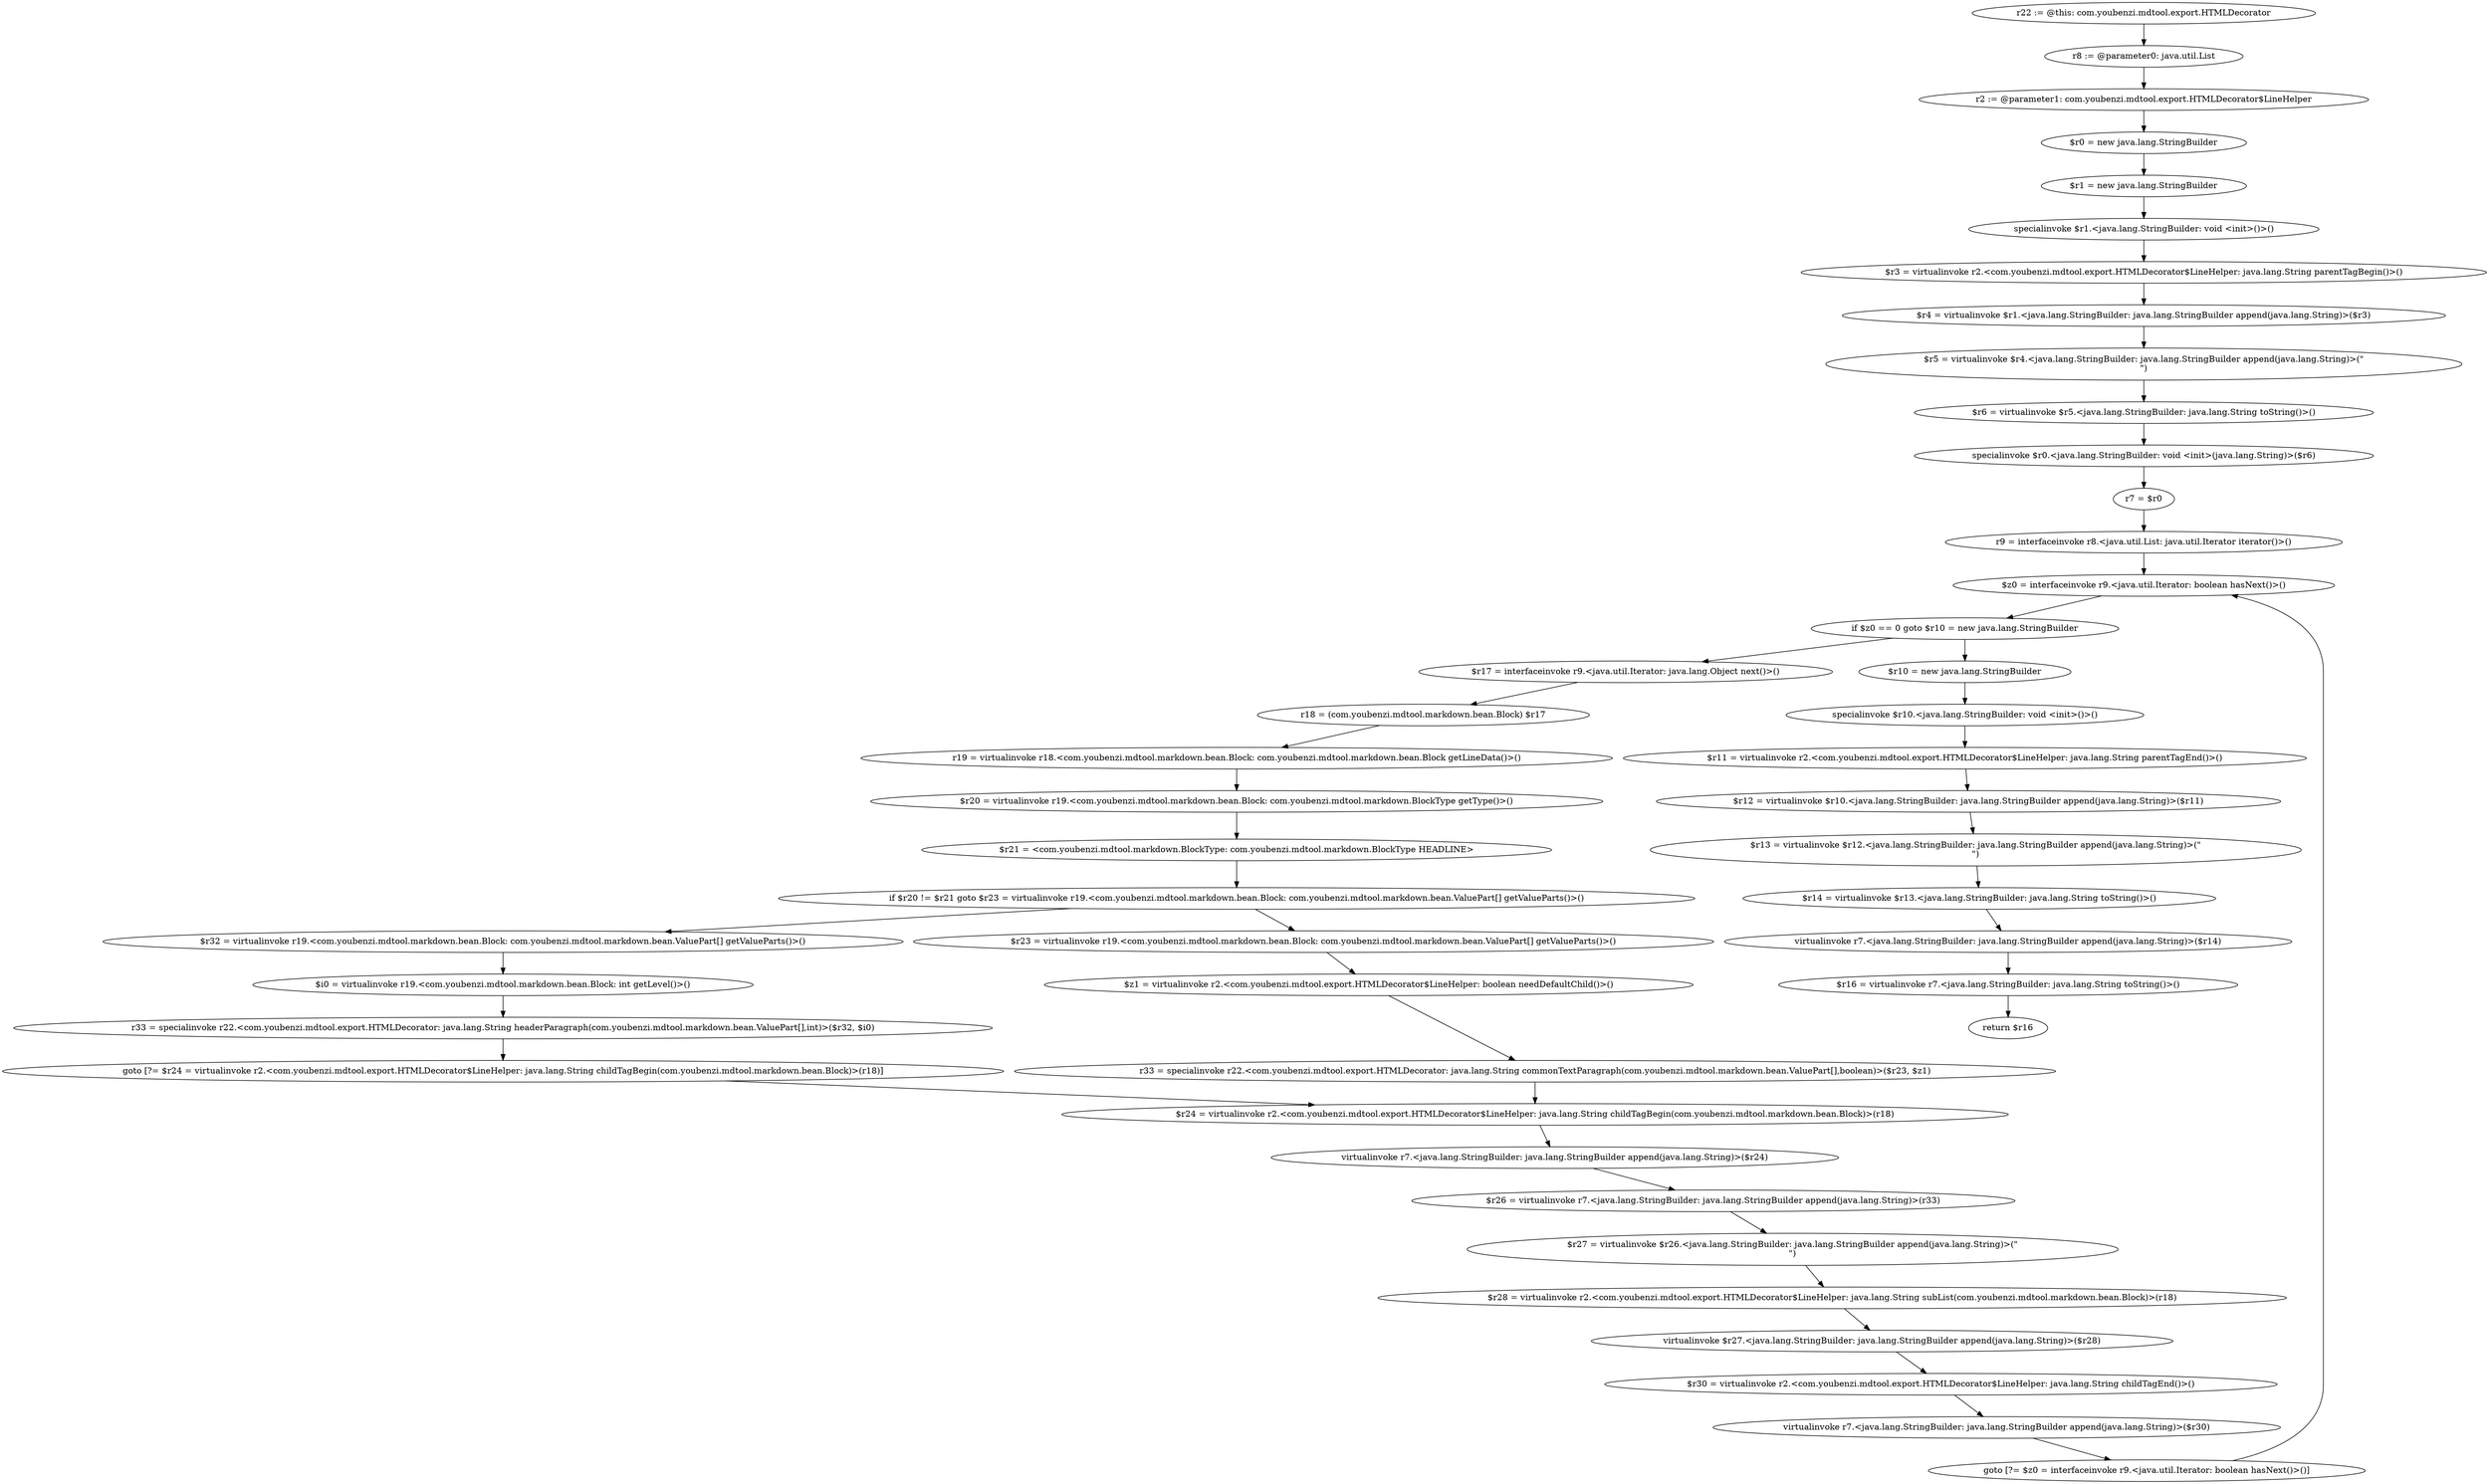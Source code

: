 digraph "unitGraph" {
    "r22 := @this: com.youbenzi.mdtool.export.HTMLDecorator"
    "r8 := @parameter0: java.util.List"
    "r2 := @parameter1: com.youbenzi.mdtool.export.HTMLDecorator$LineHelper"
    "$r0 = new java.lang.StringBuilder"
    "$r1 = new java.lang.StringBuilder"
    "specialinvoke $r1.<java.lang.StringBuilder: void <init>()>()"
    "$r3 = virtualinvoke r2.<com.youbenzi.mdtool.export.HTMLDecorator$LineHelper: java.lang.String parentTagBegin()>()"
    "$r4 = virtualinvoke $r1.<java.lang.StringBuilder: java.lang.StringBuilder append(java.lang.String)>($r3)"
    "$r5 = virtualinvoke $r4.<java.lang.StringBuilder: java.lang.StringBuilder append(java.lang.String)>(\"\n\")"
    "$r6 = virtualinvoke $r5.<java.lang.StringBuilder: java.lang.String toString()>()"
    "specialinvoke $r0.<java.lang.StringBuilder: void <init>(java.lang.String)>($r6)"
    "r7 = $r0"
    "r9 = interfaceinvoke r8.<java.util.List: java.util.Iterator iterator()>()"
    "$z0 = interfaceinvoke r9.<java.util.Iterator: boolean hasNext()>()"
    "if $z0 == 0 goto $r10 = new java.lang.StringBuilder"
    "$r17 = interfaceinvoke r9.<java.util.Iterator: java.lang.Object next()>()"
    "r18 = (com.youbenzi.mdtool.markdown.bean.Block) $r17"
    "r19 = virtualinvoke r18.<com.youbenzi.mdtool.markdown.bean.Block: com.youbenzi.mdtool.markdown.bean.Block getLineData()>()"
    "$r20 = virtualinvoke r19.<com.youbenzi.mdtool.markdown.bean.Block: com.youbenzi.mdtool.markdown.BlockType getType()>()"
    "$r21 = <com.youbenzi.mdtool.markdown.BlockType: com.youbenzi.mdtool.markdown.BlockType HEADLINE>"
    "if $r20 != $r21 goto $r23 = virtualinvoke r19.<com.youbenzi.mdtool.markdown.bean.Block: com.youbenzi.mdtool.markdown.bean.ValuePart[] getValueParts()>()"
    "$r32 = virtualinvoke r19.<com.youbenzi.mdtool.markdown.bean.Block: com.youbenzi.mdtool.markdown.bean.ValuePart[] getValueParts()>()"
    "$i0 = virtualinvoke r19.<com.youbenzi.mdtool.markdown.bean.Block: int getLevel()>()"
    "r33 = specialinvoke r22.<com.youbenzi.mdtool.export.HTMLDecorator: java.lang.String headerParagraph(com.youbenzi.mdtool.markdown.bean.ValuePart[],int)>($r32, $i0)"
    "goto [?= $r24 = virtualinvoke r2.<com.youbenzi.mdtool.export.HTMLDecorator$LineHelper: java.lang.String childTagBegin(com.youbenzi.mdtool.markdown.bean.Block)>(r18)]"
    "$r23 = virtualinvoke r19.<com.youbenzi.mdtool.markdown.bean.Block: com.youbenzi.mdtool.markdown.bean.ValuePart[] getValueParts()>()"
    "$z1 = virtualinvoke r2.<com.youbenzi.mdtool.export.HTMLDecorator$LineHelper: boolean needDefaultChild()>()"
    "r33 = specialinvoke r22.<com.youbenzi.mdtool.export.HTMLDecorator: java.lang.String commonTextParagraph(com.youbenzi.mdtool.markdown.bean.ValuePart[],boolean)>($r23, $z1)"
    "$r24 = virtualinvoke r2.<com.youbenzi.mdtool.export.HTMLDecorator$LineHelper: java.lang.String childTagBegin(com.youbenzi.mdtool.markdown.bean.Block)>(r18)"
    "virtualinvoke r7.<java.lang.StringBuilder: java.lang.StringBuilder append(java.lang.String)>($r24)"
    "$r26 = virtualinvoke r7.<java.lang.StringBuilder: java.lang.StringBuilder append(java.lang.String)>(r33)"
    "$r27 = virtualinvoke $r26.<java.lang.StringBuilder: java.lang.StringBuilder append(java.lang.String)>(\"\n\")"
    "$r28 = virtualinvoke r2.<com.youbenzi.mdtool.export.HTMLDecorator$LineHelper: java.lang.String subList(com.youbenzi.mdtool.markdown.bean.Block)>(r18)"
    "virtualinvoke $r27.<java.lang.StringBuilder: java.lang.StringBuilder append(java.lang.String)>($r28)"
    "$r30 = virtualinvoke r2.<com.youbenzi.mdtool.export.HTMLDecorator$LineHelper: java.lang.String childTagEnd()>()"
    "virtualinvoke r7.<java.lang.StringBuilder: java.lang.StringBuilder append(java.lang.String)>($r30)"
    "goto [?= $z0 = interfaceinvoke r9.<java.util.Iterator: boolean hasNext()>()]"
    "$r10 = new java.lang.StringBuilder"
    "specialinvoke $r10.<java.lang.StringBuilder: void <init>()>()"
    "$r11 = virtualinvoke r2.<com.youbenzi.mdtool.export.HTMLDecorator$LineHelper: java.lang.String parentTagEnd()>()"
    "$r12 = virtualinvoke $r10.<java.lang.StringBuilder: java.lang.StringBuilder append(java.lang.String)>($r11)"
    "$r13 = virtualinvoke $r12.<java.lang.StringBuilder: java.lang.StringBuilder append(java.lang.String)>(\"\n\")"
    "$r14 = virtualinvoke $r13.<java.lang.StringBuilder: java.lang.String toString()>()"
    "virtualinvoke r7.<java.lang.StringBuilder: java.lang.StringBuilder append(java.lang.String)>($r14)"
    "$r16 = virtualinvoke r7.<java.lang.StringBuilder: java.lang.String toString()>()"
    "return $r16"
    "r22 := @this: com.youbenzi.mdtool.export.HTMLDecorator"->"r8 := @parameter0: java.util.List";
    "r8 := @parameter0: java.util.List"->"r2 := @parameter1: com.youbenzi.mdtool.export.HTMLDecorator$LineHelper";
    "r2 := @parameter1: com.youbenzi.mdtool.export.HTMLDecorator$LineHelper"->"$r0 = new java.lang.StringBuilder";
    "$r0 = new java.lang.StringBuilder"->"$r1 = new java.lang.StringBuilder";
    "$r1 = new java.lang.StringBuilder"->"specialinvoke $r1.<java.lang.StringBuilder: void <init>()>()";
    "specialinvoke $r1.<java.lang.StringBuilder: void <init>()>()"->"$r3 = virtualinvoke r2.<com.youbenzi.mdtool.export.HTMLDecorator$LineHelper: java.lang.String parentTagBegin()>()";
    "$r3 = virtualinvoke r2.<com.youbenzi.mdtool.export.HTMLDecorator$LineHelper: java.lang.String parentTagBegin()>()"->"$r4 = virtualinvoke $r1.<java.lang.StringBuilder: java.lang.StringBuilder append(java.lang.String)>($r3)";
    "$r4 = virtualinvoke $r1.<java.lang.StringBuilder: java.lang.StringBuilder append(java.lang.String)>($r3)"->"$r5 = virtualinvoke $r4.<java.lang.StringBuilder: java.lang.StringBuilder append(java.lang.String)>(\"\n\")";
    "$r5 = virtualinvoke $r4.<java.lang.StringBuilder: java.lang.StringBuilder append(java.lang.String)>(\"\n\")"->"$r6 = virtualinvoke $r5.<java.lang.StringBuilder: java.lang.String toString()>()";
    "$r6 = virtualinvoke $r5.<java.lang.StringBuilder: java.lang.String toString()>()"->"specialinvoke $r0.<java.lang.StringBuilder: void <init>(java.lang.String)>($r6)";
    "specialinvoke $r0.<java.lang.StringBuilder: void <init>(java.lang.String)>($r6)"->"r7 = $r0";
    "r7 = $r0"->"r9 = interfaceinvoke r8.<java.util.List: java.util.Iterator iterator()>()";
    "r9 = interfaceinvoke r8.<java.util.List: java.util.Iterator iterator()>()"->"$z0 = interfaceinvoke r9.<java.util.Iterator: boolean hasNext()>()";
    "$z0 = interfaceinvoke r9.<java.util.Iterator: boolean hasNext()>()"->"if $z0 == 0 goto $r10 = new java.lang.StringBuilder";
    "if $z0 == 0 goto $r10 = new java.lang.StringBuilder"->"$r17 = interfaceinvoke r9.<java.util.Iterator: java.lang.Object next()>()";
    "if $z0 == 0 goto $r10 = new java.lang.StringBuilder"->"$r10 = new java.lang.StringBuilder";
    "$r17 = interfaceinvoke r9.<java.util.Iterator: java.lang.Object next()>()"->"r18 = (com.youbenzi.mdtool.markdown.bean.Block) $r17";
    "r18 = (com.youbenzi.mdtool.markdown.bean.Block) $r17"->"r19 = virtualinvoke r18.<com.youbenzi.mdtool.markdown.bean.Block: com.youbenzi.mdtool.markdown.bean.Block getLineData()>()";
    "r19 = virtualinvoke r18.<com.youbenzi.mdtool.markdown.bean.Block: com.youbenzi.mdtool.markdown.bean.Block getLineData()>()"->"$r20 = virtualinvoke r19.<com.youbenzi.mdtool.markdown.bean.Block: com.youbenzi.mdtool.markdown.BlockType getType()>()";
    "$r20 = virtualinvoke r19.<com.youbenzi.mdtool.markdown.bean.Block: com.youbenzi.mdtool.markdown.BlockType getType()>()"->"$r21 = <com.youbenzi.mdtool.markdown.BlockType: com.youbenzi.mdtool.markdown.BlockType HEADLINE>";
    "$r21 = <com.youbenzi.mdtool.markdown.BlockType: com.youbenzi.mdtool.markdown.BlockType HEADLINE>"->"if $r20 != $r21 goto $r23 = virtualinvoke r19.<com.youbenzi.mdtool.markdown.bean.Block: com.youbenzi.mdtool.markdown.bean.ValuePart[] getValueParts()>()";
    "if $r20 != $r21 goto $r23 = virtualinvoke r19.<com.youbenzi.mdtool.markdown.bean.Block: com.youbenzi.mdtool.markdown.bean.ValuePart[] getValueParts()>()"->"$r32 = virtualinvoke r19.<com.youbenzi.mdtool.markdown.bean.Block: com.youbenzi.mdtool.markdown.bean.ValuePart[] getValueParts()>()";
    "if $r20 != $r21 goto $r23 = virtualinvoke r19.<com.youbenzi.mdtool.markdown.bean.Block: com.youbenzi.mdtool.markdown.bean.ValuePart[] getValueParts()>()"->"$r23 = virtualinvoke r19.<com.youbenzi.mdtool.markdown.bean.Block: com.youbenzi.mdtool.markdown.bean.ValuePart[] getValueParts()>()";
    "$r32 = virtualinvoke r19.<com.youbenzi.mdtool.markdown.bean.Block: com.youbenzi.mdtool.markdown.bean.ValuePart[] getValueParts()>()"->"$i0 = virtualinvoke r19.<com.youbenzi.mdtool.markdown.bean.Block: int getLevel()>()";
    "$i0 = virtualinvoke r19.<com.youbenzi.mdtool.markdown.bean.Block: int getLevel()>()"->"r33 = specialinvoke r22.<com.youbenzi.mdtool.export.HTMLDecorator: java.lang.String headerParagraph(com.youbenzi.mdtool.markdown.bean.ValuePart[],int)>($r32, $i0)";
    "r33 = specialinvoke r22.<com.youbenzi.mdtool.export.HTMLDecorator: java.lang.String headerParagraph(com.youbenzi.mdtool.markdown.bean.ValuePart[],int)>($r32, $i0)"->"goto [?= $r24 = virtualinvoke r2.<com.youbenzi.mdtool.export.HTMLDecorator$LineHelper: java.lang.String childTagBegin(com.youbenzi.mdtool.markdown.bean.Block)>(r18)]";
    "goto [?= $r24 = virtualinvoke r2.<com.youbenzi.mdtool.export.HTMLDecorator$LineHelper: java.lang.String childTagBegin(com.youbenzi.mdtool.markdown.bean.Block)>(r18)]"->"$r24 = virtualinvoke r2.<com.youbenzi.mdtool.export.HTMLDecorator$LineHelper: java.lang.String childTagBegin(com.youbenzi.mdtool.markdown.bean.Block)>(r18)";
    "$r23 = virtualinvoke r19.<com.youbenzi.mdtool.markdown.bean.Block: com.youbenzi.mdtool.markdown.bean.ValuePart[] getValueParts()>()"->"$z1 = virtualinvoke r2.<com.youbenzi.mdtool.export.HTMLDecorator$LineHelper: boolean needDefaultChild()>()";
    "$z1 = virtualinvoke r2.<com.youbenzi.mdtool.export.HTMLDecorator$LineHelper: boolean needDefaultChild()>()"->"r33 = specialinvoke r22.<com.youbenzi.mdtool.export.HTMLDecorator: java.lang.String commonTextParagraph(com.youbenzi.mdtool.markdown.bean.ValuePart[],boolean)>($r23, $z1)";
    "r33 = specialinvoke r22.<com.youbenzi.mdtool.export.HTMLDecorator: java.lang.String commonTextParagraph(com.youbenzi.mdtool.markdown.bean.ValuePart[],boolean)>($r23, $z1)"->"$r24 = virtualinvoke r2.<com.youbenzi.mdtool.export.HTMLDecorator$LineHelper: java.lang.String childTagBegin(com.youbenzi.mdtool.markdown.bean.Block)>(r18)";
    "$r24 = virtualinvoke r2.<com.youbenzi.mdtool.export.HTMLDecorator$LineHelper: java.lang.String childTagBegin(com.youbenzi.mdtool.markdown.bean.Block)>(r18)"->"virtualinvoke r7.<java.lang.StringBuilder: java.lang.StringBuilder append(java.lang.String)>($r24)";
    "virtualinvoke r7.<java.lang.StringBuilder: java.lang.StringBuilder append(java.lang.String)>($r24)"->"$r26 = virtualinvoke r7.<java.lang.StringBuilder: java.lang.StringBuilder append(java.lang.String)>(r33)";
    "$r26 = virtualinvoke r7.<java.lang.StringBuilder: java.lang.StringBuilder append(java.lang.String)>(r33)"->"$r27 = virtualinvoke $r26.<java.lang.StringBuilder: java.lang.StringBuilder append(java.lang.String)>(\"\n\")";
    "$r27 = virtualinvoke $r26.<java.lang.StringBuilder: java.lang.StringBuilder append(java.lang.String)>(\"\n\")"->"$r28 = virtualinvoke r2.<com.youbenzi.mdtool.export.HTMLDecorator$LineHelper: java.lang.String subList(com.youbenzi.mdtool.markdown.bean.Block)>(r18)";
    "$r28 = virtualinvoke r2.<com.youbenzi.mdtool.export.HTMLDecorator$LineHelper: java.lang.String subList(com.youbenzi.mdtool.markdown.bean.Block)>(r18)"->"virtualinvoke $r27.<java.lang.StringBuilder: java.lang.StringBuilder append(java.lang.String)>($r28)";
    "virtualinvoke $r27.<java.lang.StringBuilder: java.lang.StringBuilder append(java.lang.String)>($r28)"->"$r30 = virtualinvoke r2.<com.youbenzi.mdtool.export.HTMLDecorator$LineHelper: java.lang.String childTagEnd()>()";
    "$r30 = virtualinvoke r2.<com.youbenzi.mdtool.export.HTMLDecorator$LineHelper: java.lang.String childTagEnd()>()"->"virtualinvoke r7.<java.lang.StringBuilder: java.lang.StringBuilder append(java.lang.String)>($r30)";
    "virtualinvoke r7.<java.lang.StringBuilder: java.lang.StringBuilder append(java.lang.String)>($r30)"->"goto [?= $z0 = interfaceinvoke r9.<java.util.Iterator: boolean hasNext()>()]";
    "goto [?= $z0 = interfaceinvoke r9.<java.util.Iterator: boolean hasNext()>()]"->"$z0 = interfaceinvoke r9.<java.util.Iterator: boolean hasNext()>()";
    "$r10 = new java.lang.StringBuilder"->"specialinvoke $r10.<java.lang.StringBuilder: void <init>()>()";
    "specialinvoke $r10.<java.lang.StringBuilder: void <init>()>()"->"$r11 = virtualinvoke r2.<com.youbenzi.mdtool.export.HTMLDecorator$LineHelper: java.lang.String parentTagEnd()>()";
    "$r11 = virtualinvoke r2.<com.youbenzi.mdtool.export.HTMLDecorator$LineHelper: java.lang.String parentTagEnd()>()"->"$r12 = virtualinvoke $r10.<java.lang.StringBuilder: java.lang.StringBuilder append(java.lang.String)>($r11)";
    "$r12 = virtualinvoke $r10.<java.lang.StringBuilder: java.lang.StringBuilder append(java.lang.String)>($r11)"->"$r13 = virtualinvoke $r12.<java.lang.StringBuilder: java.lang.StringBuilder append(java.lang.String)>(\"\n\")";
    "$r13 = virtualinvoke $r12.<java.lang.StringBuilder: java.lang.StringBuilder append(java.lang.String)>(\"\n\")"->"$r14 = virtualinvoke $r13.<java.lang.StringBuilder: java.lang.String toString()>()";
    "$r14 = virtualinvoke $r13.<java.lang.StringBuilder: java.lang.String toString()>()"->"virtualinvoke r7.<java.lang.StringBuilder: java.lang.StringBuilder append(java.lang.String)>($r14)";
    "virtualinvoke r7.<java.lang.StringBuilder: java.lang.StringBuilder append(java.lang.String)>($r14)"->"$r16 = virtualinvoke r7.<java.lang.StringBuilder: java.lang.String toString()>()";
    "$r16 = virtualinvoke r7.<java.lang.StringBuilder: java.lang.String toString()>()"->"return $r16";
}
